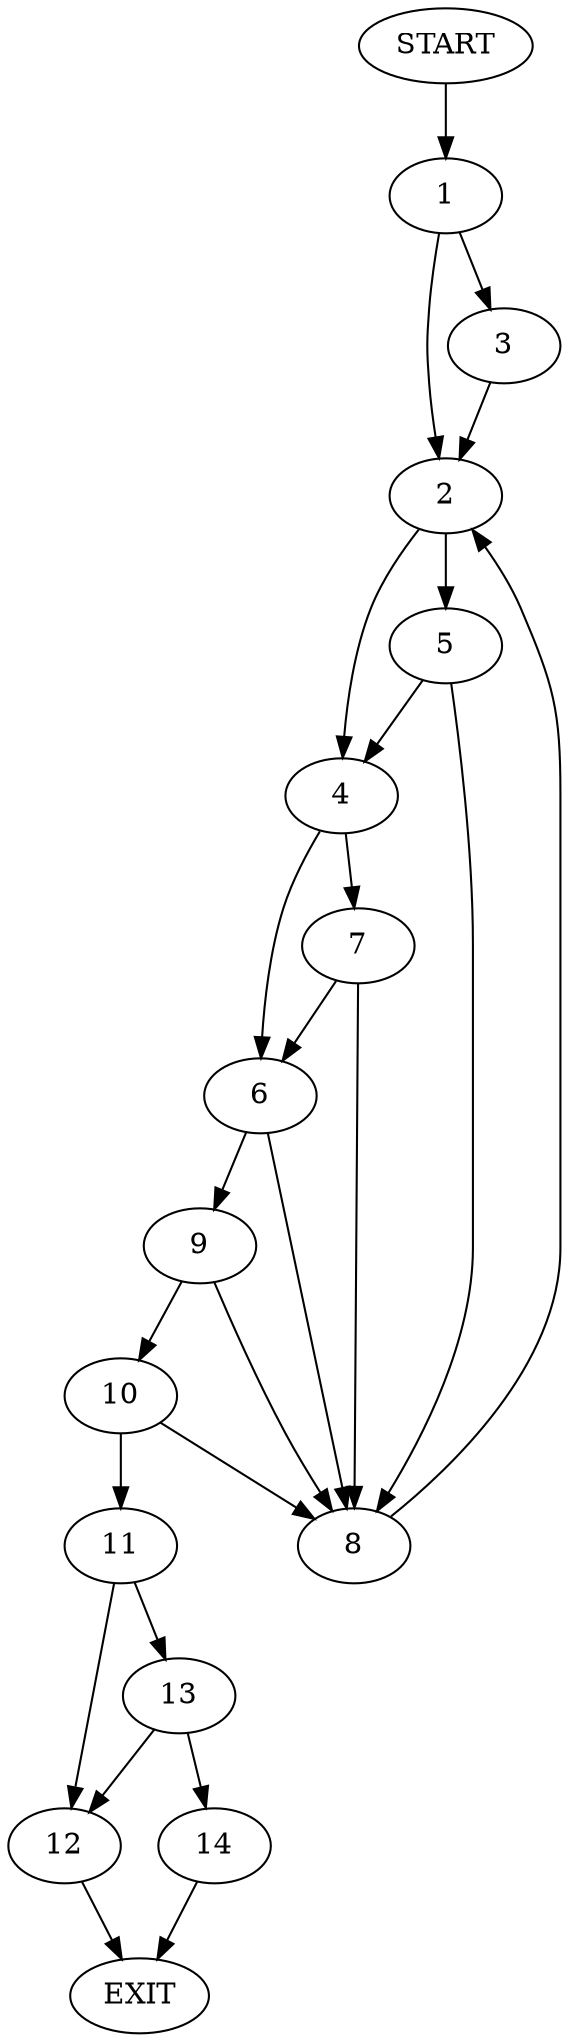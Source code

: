 digraph {
0 [label="START"]
15 [label="EXIT"]
0 -> 1
1 -> 2
1 -> 3
3 -> 2
2 -> 4
2 -> 5
4 -> 6
4 -> 7
5 -> 4
5 -> 8
8 -> 2
6 -> 8
6 -> 9
7 -> 6
7 -> 8
9 -> 8
9 -> 10
10 -> 11
10 -> 8
11 -> 12
11 -> 13
12 -> 15
13 -> 12
13 -> 14
14 -> 15
}
